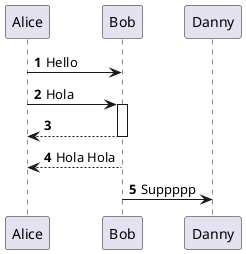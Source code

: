'Start of UML diagram
' -> solid line, --> dashed line 
@startuml Learning plant uml
'number sequence
autonumber 
Alice -> Bob : Hello
Alice -> Bob ++ : Hola
return 
Bob --> Alice : Hola Hola
Bob -> Danny : Suppppp 

@enduml
' End of UML diagram

@startuml Simple Sequence Diagram
title Simple Sequence Diagram Example

actor Chris
boundary PlantUMLServer

Chris->PlantUMLServer: Edit PlantUML Code
PlantUMLServer->PlantUMLServer: Process Code
alt Chris' PlantUML Code is wrong
    PlantUMLServer -> Chris:  Syntax error, goofball!
else Chris' PlantUML is good
    PlantUMLServer -> Chris: Here's your pretty picture
end
@enduml

@startuml Sequence 3

actor User as U1 
U1 -> LoginScreen : CLick login buttnn
LoginScreen -> ValidateUser : Validate User 


@enduml



